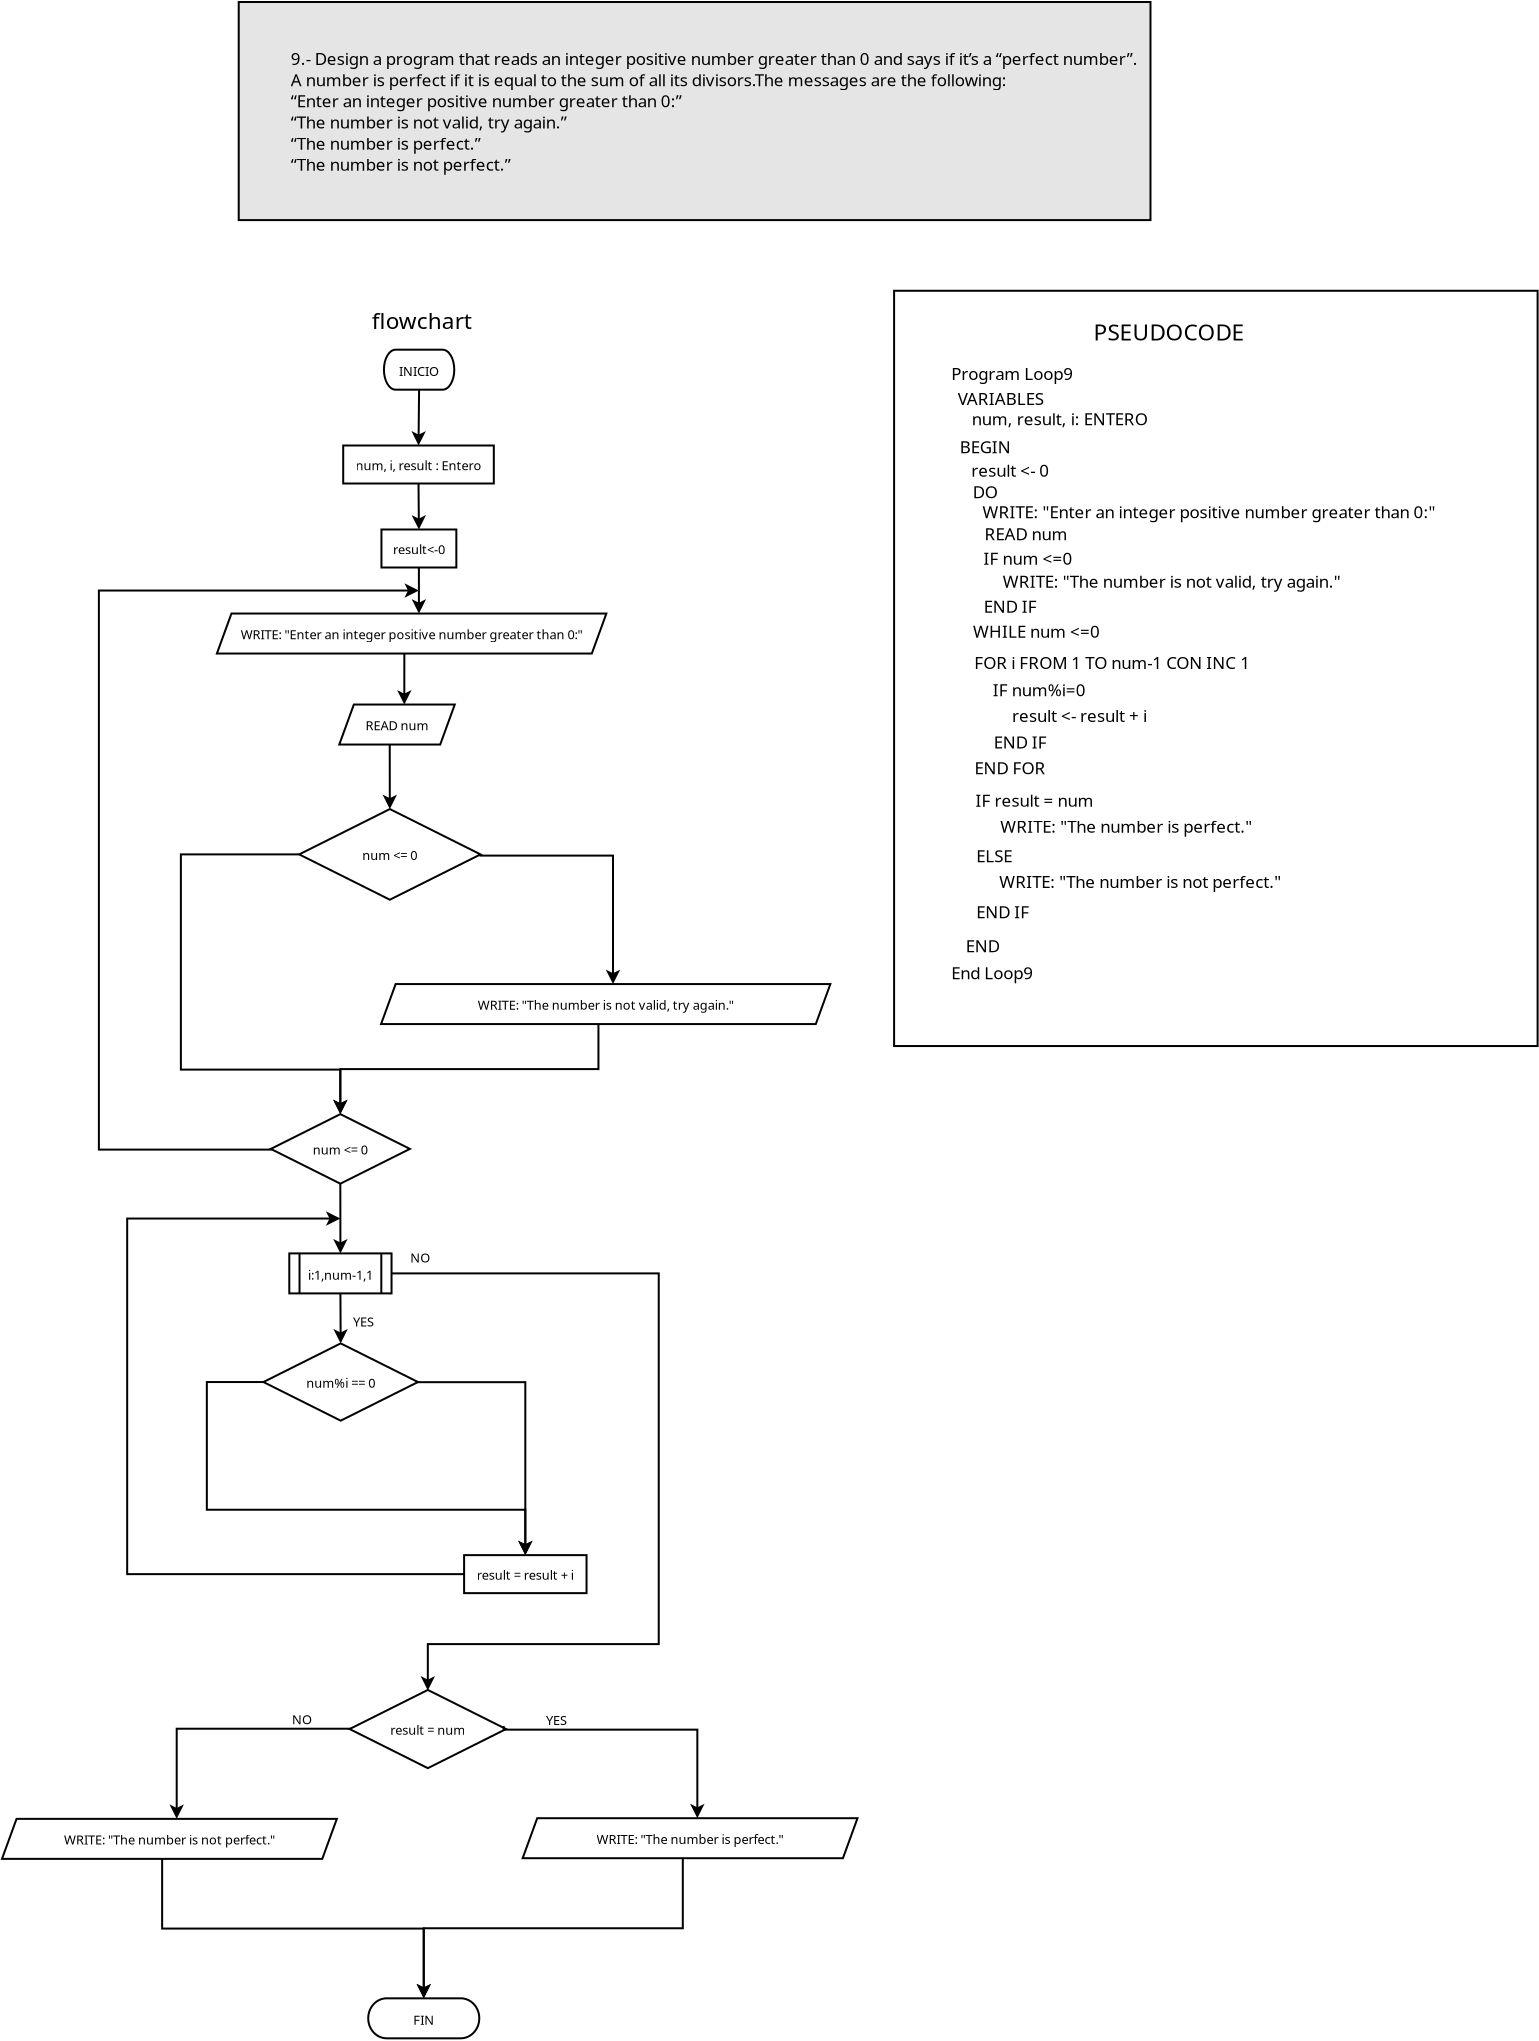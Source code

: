 <?xml version="1.0" encoding="UTF-8"?>
<dia:diagram xmlns:dia="http://www.lysator.liu.se/~alla/dia/">
  <dia:layer name="Fondo" visible="true" active="true">
    <dia:object type="Flowchart - Box" version="0" id="O0">
      <dia:attribute name="obj_pos">
        <dia:point val="8.45,-21.416"/>
      </dia:attribute>
      <dia:attribute name="obj_bb">
        <dia:rectangle val="8.4,-21.465;54.088,-10.46"/>
      </dia:attribute>
      <dia:attribute name="elem_corner">
        <dia:point val="8.45,-21.416"/>
      </dia:attribute>
      <dia:attribute name="elem_width">
        <dia:real val="45.588"/>
      </dia:attribute>
      <dia:attribute name="elem_height">
        <dia:real val="10.905"/>
      </dia:attribute>
      <dia:attribute name="inner_color">
        <dia:color val="#e5e5e5"/>
      </dia:attribute>
      <dia:attribute name="show_background">
        <dia:boolean val="true"/>
      </dia:attribute>
      <dia:attribute name="padding">
        <dia:real val="0.5"/>
      </dia:attribute>
      <dia:attribute name="text">
        <dia:composite type="text">
          <dia:attribute name="string">
            <dia:string>##</dia:string>
          </dia:attribute>
          <dia:attribute name="font">
            <dia:font family="sans" style="0" name="Helvetica"/>
          </dia:attribute>
          <dia:attribute name="height">
            <dia:real val="0.8"/>
          </dia:attribute>
          <dia:attribute name="pos">
            <dia:point val="31.244,-15.723"/>
          </dia:attribute>
          <dia:attribute name="color">
            <dia:color val="#000000"/>
          </dia:attribute>
          <dia:attribute name="alignment">
            <dia:enum val="1"/>
          </dia:attribute>
        </dia:composite>
      </dia:attribute>
    </dia:object>
    <dia:object type="Standard - Text" version="1" id="O1">
      <dia:attribute name="obj_pos">
        <dia:point val="15.107,-5.069"/>
      </dia:attribute>
      <dia:attribute name="obj_bb">
        <dia:rectangle val="15.107,-6.199;19.704,-4.837"/>
      </dia:attribute>
      <dia:attribute name="text">
        <dia:composite type="text">
          <dia:attribute name="string">
            <dia:string>#flowchart#</dia:string>
          </dia:attribute>
          <dia:attribute name="font">
            <dia:font family="sans" style="0" name="Helvetica"/>
          </dia:attribute>
          <dia:attribute name="height">
            <dia:real val="1.411"/>
          </dia:attribute>
          <dia:attribute name="pos">
            <dia:point val="15.107,-5.069"/>
          </dia:attribute>
          <dia:attribute name="color">
            <dia:color val="#000000"/>
          </dia:attribute>
          <dia:attribute name="alignment">
            <dia:enum val="0"/>
          </dia:attribute>
        </dia:composite>
      </dia:attribute>
      <dia:attribute name="valign">
        <dia:enum val="3"/>
      </dia:attribute>
    </dia:object>
    <dia:object type="Flowchart - Box" version="0" id="O2">
      <dia:attribute name="obj_pos">
        <dia:point val="41.219,-6.978"/>
      </dia:attribute>
      <dia:attribute name="obj_bb">
        <dia:rectangle val="41.169,-7.028;73.444,30.835"/>
      </dia:attribute>
      <dia:attribute name="elem_corner">
        <dia:point val="41.219,-6.978"/>
      </dia:attribute>
      <dia:attribute name="elem_width">
        <dia:real val="32.175"/>
      </dia:attribute>
      <dia:attribute name="elem_height">
        <dia:real val="37.764"/>
      </dia:attribute>
      <dia:attribute name="show_background">
        <dia:boolean val="true"/>
      </dia:attribute>
      <dia:attribute name="padding">
        <dia:real val="0.5"/>
      </dia:attribute>
      <dia:attribute name="text">
        <dia:composite type="text">
          <dia:attribute name="string">
            <dia:string>##</dia:string>
          </dia:attribute>
          <dia:attribute name="font">
            <dia:font family="sans" style="0" name="Helvetica"/>
          </dia:attribute>
          <dia:attribute name="height">
            <dia:real val="0.8"/>
          </dia:attribute>
          <dia:attribute name="pos">
            <dia:point val="57.307,12.144"/>
          </dia:attribute>
          <dia:attribute name="color">
            <dia:color val="#000000"/>
          </dia:attribute>
          <dia:attribute name="alignment">
            <dia:enum val="1"/>
          </dia:attribute>
        </dia:composite>
      </dia:attribute>
    </dia:object>
    <dia:object type="Standard - Text" version="1" id="O3">
      <dia:attribute name="obj_pos">
        <dia:point val="57.307,11.904"/>
      </dia:attribute>
      <dia:attribute name="obj_bb">
        <dia:rectangle val="57.307,11.264;57.307,12.036"/>
      </dia:attribute>
      <dia:attribute name="text">
        <dia:composite type="text">
          <dia:attribute name="string">
            <dia:string>##</dia:string>
          </dia:attribute>
          <dia:attribute name="font">
            <dia:font family="sans" style="0" name="Helvetica"/>
          </dia:attribute>
          <dia:attribute name="height">
            <dia:real val="0.8"/>
          </dia:attribute>
          <dia:attribute name="pos">
            <dia:point val="57.307,11.904"/>
          </dia:attribute>
          <dia:attribute name="color">
            <dia:color val="#000000"/>
          </dia:attribute>
          <dia:attribute name="alignment">
            <dia:enum val="0"/>
          </dia:attribute>
        </dia:composite>
      </dia:attribute>
      <dia:attribute name="valign">
        <dia:enum val="3"/>
      </dia:attribute>
      <dia:connections>
        <dia:connection handle="0" to="O2" connection="16"/>
      </dia:connections>
    </dia:object>
    <dia:object type="Standard - Text" version="1" id="O4">
      <dia:attribute name="obj_pos">
        <dia:point val="51.189,-4.49"/>
      </dia:attribute>
      <dia:attribute name="obj_bb">
        <dia:rectangle val="51.189,-5.62;58.264,-4.258"/>
      </dia:attribute>
      <dia:attribute name="text">
        <dia:composite type="text">
          <dia:attribute name="string">
            <dia:string>#PSEUDOCODE#</dia:string>
          </dia:attribute>
          <dia:attribute name="font">
            <dia:font family="sans" style="0" name="Helvetica"/>
          </dia:attribute>
          <dia:attribute name="height">
            <dia:real val="1.411"/>
          </dia:attribute>
          <dia:attribute name="pos">
            <dia:point val="51.189,-4.49"/>
          </dia:attribute>
          <dia:attribute name="color">
            <dia:color val="#000000"/>
          </dia:attribute>
          <dia:attribute name="alignment">
            <dia:enum val="0"/>
          </dia:attribute>
        </dia:composite>
      </dia:attribute>
      <dia:attribute name="valign">
        <dia:enum val="3"/>
      </dia:attribute>
    </dia:object>
    <dia:object type="Standard - Text" version="1" id="O5">
      <dia:attribute name="obj_pos">
        <dia:point val="44.073,-2.517"/>
      </dia:attribute>
      <dia:attribute name="obj_bb">
        <dia:rectangle val="44.073,-3.364;49.773,-2.342"/>
      </dia:attribute>
      <dia:attribute name="text">
        <dia:composite type="text">
          <dia:attribute name="string">
            <dia:string>#Program Loop9#</dia:string>
          </dia:attribute>
          <dia:attribute name="font">
            <dia:font family="sans" style="0" name="Helvetica"/>
          </dia:attribute>
          <dia:attribute name="height">
            <dia:real val="1.058"/>
          </dia:attribute>
          <dia:attribute name="pos">
            <dia:point val="44.073,-2.517"/>
          </dia:attribute>
          <dia:attribute name="color">
            <dia:color val="#000000"/>
          </dia:attribute>
          <dia:attribute name="alignment">
            <dia:enum val="0"/>
          </dia:attribute>
        </dia:composite>
      </dia:attribute>
      <dia:attribute name="valign">
        <dia:enum val="3"/>
      </dia:attribute>
    </dia:object>
    <dia:object type="Standard - Text" version="1" id="O6">
      <dia:attribute name="obj_pos">
        <dia:point val="44.079,27.445"/>
      </dia:attribute>
      <dia:attribute name="obj_bb">
        <dia:rectangle val="44.079,26.597;48.031,27.62"/>
      </dia:attribute>
      <dia:attribute name="text">
        <dia:composite type="text">
          <dia:attribute name="string">
            <dia:string>#End Loop9#</dia:string>
          </dia:attribute>
          <dia:attribute name="font">
            <dia:font family="sans" style="0" name="Helvetica"/>
          </dia:attribute>
          <dia:attribute name="height">
            <dia:real val="1.058"/>
          </dia:attribute>
          <dia:attribute name="pos">
            <dia:point val="44.079,27.445"/>
          </dia:attribute>
          <dia:attribute name="color">
            <dia:color val="#000000"/>
          </dia:attribute>
          <dia:attribute name="alignment">
            <dia:enum val="0"/>
          </dia:attribute>
        </dia:composite>
      </dia:attribute>
      <dia:attribute name="valign">
        <dia:enum val="3"/>
      </dia:attribute>
    </dia:object>
    <dia:object type="Standard - Text" version="1" id="O7">
      <dia:attribute name="obj_pos">
        <dia:point val="44.504,1.143"/>
      </dia:attribute>
      <dia:attribute name="obj_bb">
        <dia:rectangle val="44.504,0.296;46.924,1.318"/>
      </dia:attribute>
      <dia:attribute name="text">
        <dia:composite type="text">
          <dia:attribute name="string">
            <dia:string>#BEGIN#</dia:string>
          </dia:attribute>
          <dia:attribute name="font">
            <dia:font family="sans" style="0" name="Helvetica"/>
          </dia:attribute>
          <dia:attribute name="height">
            <dia:real val="1.058"/>
          </dia:attribute>
          <dia:attribute name="pos">
            <dia:point val="44.504,1.143"/>
          </dia:attribute>
          <dia:attribute name="color">
            <dia:color val="#000000"/>
          </dia:attribute>
          <dia:attribute name="alignment">
            <dia:enum val="0"/>
          </dia:attribute>
        </dia:composite>
      </dia:attribute>
      <dia:attribute name="valign">
        <dia:enum val="3"/>
      </dia:attribute>
    </dia:object>
    <dia:object type="Standard - Text" version="1" id="O8">
      <dia:attribute name="obj_pos">
        <dia:point val="44.799,26.095"/>
      </dia:attribute>
      <dia:attribute name="obj_bb">
        <dia:rectangle val="44.799,25.247;46.414,26.27"/>
      </dia:attribute>
      <dia:attribute name="text">
        <dia:composite type="text">
          <dia:attribute name="string">
            <dia:string>#END#</dia:string>
          </dia:attribute>
          <dia:attribute name="font">
            <dia:font family="sans" style="0" name="Helvetica"/>
          </dia:attribute>
          <dia:attribute name="height">
            <dia:real val="1.058"/>
          </dia:attribute>
          <dia:attribute name="pos">
            <dia:point val="44.799,26.095"/>
          </dia:attribute>
          <dia:attribute name="color">
            <dia:color val="#000000"/>
          </dia:attribute>
          <dia:attribute name="alignment">
            <dia:enum val="0"/>
          </dia:attribute>
        </dia:composite>
      </dia:attribute>
      <dia:attribute name="valign">
        <dia:enum val="3"/>
      </dia:attribute>
    </dia:object>
    <dia:object type="Flowchart - Terminal" version="1" id="O9">
      <dia:attribute name="obj_pos">
        <dia:point val="15.742,-4.031"/>
      </dia:attribute>
      <dia:attribute name="obj_bb">
        <dia:rectangle val="15.691,-4.081;19.245,-1.981"/>
      </dia:attribute>
      <dia:attribute name="meta">
        <dia:composite type="dict"/>
      </dia:attribute>
      <dia:attribute name="elem_corner">
        <dia:point val="15.742,-4.031"/>
      </dia:attribute>
      <dia:attribute name="elem_width">
        <dia:real val="3.454"/>
      </dia:attribute>
      <dia:attribute name="elem_height">
        <dia:real val="2"/>
      </dia:attribute>
      <dia:attribute name="line_width">
        <dia:real val="0.1"/>
      </dia:attribute>
      <dia:attribute name="line_colour">
        <dia:color val="#000000"/>
      </dia:attribute>
      <dia:attribute name="fill_colour">
        <dia:color val="#ffffff"/>
      </dia:attribute>
      <dia:attribute name="show_background">
        <dia:boolean val="true"/>
      </dia:attribute>
      <dia:attribute name="line_style">
        <dia:enum val="0"/>
        <dia:real val="1"/>
      </dia:attribute>
      <dia:attribute name="padding">
        <dia:real val="0.1"/>
      </dia:attribute>
      <dia:attribute name="text">
        <dia:composite type="text">
          <dia:attribute name="string">
            <dia:string>#INICIO#</dia:string>
          </dia:attribute>
          <dia:attribute name="font">
            <dia:font family="sans" style="0" name="Helvetica"/>
          </dia:attribute>
          <dia:attribute name="height">
            <dia:real val="0.8"/>
          </dia:attribute>
          <dia:attribute name="pos">
            <dia:point val="17.468,-2.791"/>
          </dia:attribute>
          <dia:attribute name="color">
            <dia:color val="#000000"/>
          </dia:attribute>
          <dia:attribute name="alignment">
            <dia:enum val="1"/>
          </dia:attribute>
        </dia:composite>
      </dia:attribute>
      <dia:attribute name="flip_horizontal">
        <dia:boolean val="false"/>
      </dia:attribute>
      <dia:attribute name="flip_vertical">
        <dia:boolean val="false"/>
      </dia:attribute>
      <dia:attribute name="subscale">
        <dia:real val="1"/>
      </dia:attribute>
    </dia:object>
    <dia:object type="Flowchart - Terminal" version="1" id="O10">
      <dia:attribute name="obj_pos">
        <dia:point val="14.925,78.399"/>
      </dia:attribute>
      <dia:attribute name="obj_bb">
        <dia:rectangle val="14.875,78.349;20.528,80.449"/>
      </dia:attribute>
      <dia:attribute name="meta">
        <dia:composite type="dict"/>
      </dia:attribute>
      <dia:attribute name="elem_corner">
        <dia:point val="14.925,78.399"/>
      </dia:attribute>
      <dia:attribute name="elem_width">
        <dia:real val="5.553"/>
      </dia:attribute>
      <dia:attribute name="elem_height">
        <dia:real val="2"/>
      </dia:attribute>
      <dia:attribute name="line_width">
        <dia:real val="0.1"/>
      </dia:attribute>
      <dia:attribute name="line_colour">
        <dia:color val="#000000"/>
      </dia:attribute>
      <dia:attribute name="fill_colour">
        <dia:color val="#ffffff"/>
      </dia:attribute>
      <dia:attribute name="show_background">
        <dia:boolean val="true"/>
      </dia:attribute>
      <dia:attribute name="line_style">
        <dia:enum val="0"/>
        <dia:real val="1"/>
      </dia:attribute>
      <dia:attribute name="padding">
        <dia:real val="0.1"/>
      </dia:attribute>
      <dia:attribute name="text">
        <dia:composite type="text">
          <dia:attribute name="string">
            <dia:string>#FIN#</dia:string>
          </dia:attribute>
          <dia:attribute name="font">
            <dia:font family="sans" style="0" name="Helvetica"/>
          </dia:attribute>
          <dia:attribute name="height">
            <dia:real val="0.8"/>
          </dia:attribute>
          <dia:attribute name="pos">
            <dia:point val="17.702,79.639"/>
          </dia:attribute>
          <dia:attribute name="color">
            <dia:color val="#000000"/>
          </dia:attribute>
          <dia:attribute name="alignment">
            <dia:enum val="1"/>
          </dia:attribute>
        </dia:composite>
      </dia:attribute>
      <dia:attribute name="flip_horizontal">
        <dia:boolean val="false"/>
      </dia:attribute>
      <dia:attribute name="flip_vertical">
        <dia:boolean val="false"/>
      </dia:attribute>
      <dia:attribute name="subscale">
        <dia:real val="1"/>
      </dia:attribute>
    </dia:object>
    <dia:object type="Standard - Text" version="1" id="O11">
      <dia:attribute name="obj_pos">
        <dia:point val="44.401,-1.262"/>
      </dia:attribute>
      <dia:attribute name="obj_bb">
        <dia:rectangle val="44.401,-2.109;48.632,-1.087"/>
      </dia:attribute>
      <dia:attribute name="text">
        <dia:composite type="text">
          <dia:attribute name="string">
            <dia:string>#VARIABLES#</dia:string>
          </dia:attribute>
          <dia:attribute name="font">
            <dia:font family="sans" style="0" name="Helvetica"/>
          </dia:attribute>
          <dia:attribute name="height">
            <dia:real val="1.058"/>
          </dia:attribute>
          <dia:attribute name="pos">
            <dia:point val="44.401,-1.262"/>
          </dia:attribute>
          <dia:attribute name="color">
            <dia:color val="#000000"/>
          </dia:attribute>
          <dia:attribute name="alignment">
            <dia:enum val="0"/>
          </dia:attribute>
        </dia:composite>
      </dia:attribute>
      <dia:attribute name="valign">
        <dia:enum val="3"/>
      </dia:attribute>
    </dia:object>
    <dia:object type="Flowchart - Parallelogram" version="0" id="O12">
      <dia:attribute name="obj_pos">
        <dia:point val="7.493,9.162"/>
      </dia:attribute>
      <dia:attribute name="obj_bb">
        <dia:rectangle val="7.443,9.112;26.747,11.212"/>
      </dia:attribute>
      <dia:attribute name="elem_corner">
        <dia:point val="7.493,9.162"/>
      </dia:attribute>
      <dia:attribute name="elem_width">
        <dia:real val="19.204"/>
      </dia:attribute>
      <dia:attribute name="elem_height">
        <dia:real val="2.0"/>
      </dia:attribute>
      <dia:attribute name="show_background">
        <dia:boolean val="true"/>
      </dia:attribute>
      <dia:attribute name="shear_angle">
        <dia:real val="70"/>
      </dia:attribute>
      <dia:attribute name="padding">
        <dia:real val="0.5"/>
      </dia:attribute>
      <dia:attribute name="text">
        <dia:composite type="text">
          <dia:attribute name="string">
            <dia:string>#WRITE: "Enter an integer positive number greater than 0:"#</dia:string>
          </dia:attribute>
          <dia:attribute name="font">
            <dia:font family="sans" style="0" name="Helvetica"/>
          </dia:attribute>
          <dia:attribute name="height">
            <dia:real val="0.8"/>
          </dia:attribute>
          <dia:attribute name="pos">
            <dia:point val="17.095,10.402"/>
          </dia:attribute>
          <dia:attribute name="color">
            <dia:color val="#000000"/>
          </dia:attribute>
          <dia:attribute name="alignment">
            <dia:enum val="1"/>
          </dia:attribute>
        </dia:composite>
      </dia:attribute>
    </dia:object>
    <dia:object type="Flowchart - Diamond" version="0" id="O13">
      <dia:attribute name="obj_pos">
        <dia:point val="11.472,18.937"/>
      </dia:attribute>
      <dia:attribute name="obj_bb">
        <dia:rectangle val="11.422,18.887;20.588,23.52"/>
      </dia:attribute>
      <dia:attribute name="elem_corner">
        <dia:point val="11.472,18.937"/>
      </dia:attribute>
      <dia:attribute name="elem_width">
        <dia:real val="9.066"/>
      </dia:attribute>
      <dia:attribute name="elem_height">
        <dia:real val="4.533"/>
      </dia:attribute>
      <dia:attribute name="show_background">
        <dia:boolean val="true"/>
      </dia:attribute>
      <dia:attribute name="padding">
        <dia:real val="0.354"/>
      </dia:attribute>
      <dia:attribute name="text">
        <dia:composite type="text">
          <dia:attribute name="string">
            <dia:string>#num &lt;= 0#</dia:string>
          </dia:attribute>
          <dia:attribute name="font">
            <dia:font family="sans" style="0" name="Helvetica"/>
          </dia:attribute>
          <dia:attribute name="height">
            <dia:real val="0.8"/>
          </dia:attribute>
          <dia:attribute name="pos">
            <dia:point val="16.005,21.443"/>
          </dia:attribute>
          <dia:attribute name="color">
            <dia:color val="#000000"/>
          </dia:attribute>
          <dia:attribute name="alignment">
            <dia:enum val="1"/>
          </dia:attribute>
        </dia:composite>
      </dia:attribute>
    </dia:object>
    <dia:object type="Flowchart - Parallelogram" version="0" id="O14">
      <dia:attribute name="obj_pos">
        <dia:point val="13.478,13.711"/>
      </dia:attribute>
      <dia:attribute name="obj_bb">
        <dia:rectangle val="13.428,13.661;19.302,15.761"/>
      </dia:attribute>
      <dia:attribute name="elem_corner">
        <dia:point val="13.478,13.711"/>
      </dia:attribute>
      <dia:attribute name="elem_width">
        <dia:real val="5.774"/>
      </dia:attribute>
      <dia:attribute name="elem_height">
        <dia:real val="2.0"/>
      </dia:attribute>
      <dia:attribute name="show_background">
        <dia:boolean val="true"/>
      </dia:attribute>
      <dia:attribute name="shear_angle">
        <dia:real val="70"/>
      </dia:attribute>
      <dia:attribute name="padding">
        <dia:real val="0.5"/>
      </dia:attribute>
      <dia:attribute name="text">
        <dia:composite type="text">
          <dia:attribute name="string">
            <dia:string>#READ num#</dia:string>
          </dia:attribute>
          <dia:attribute name="font">
            <dia:font family="sans" style="0" name="Helvetica"/>
          </dia:attribute>
          <dia:attribute name="height">
            <dia:real val="0.8"/>
          </dia:attribute>
          <dia:attribute name="pos">
            <dia:point val="16.365,14.951"/>
          </dia:attribute>
          <dia:attribute name="color">
            <dia:color val="#000000"/>
          </dia:attribute>
          <dia:attribute name="alignment">
            <dia:enum val="1"/>
          </dia:attribute>
        </dia:composite>
      </dia:attribute>
    </dia:object>
    <dia:object type="Flowchart - Parallelogram" version="0" id="O15">
      <dia:attribute name="obj_pos">
        <dia:point val="15.568,27.687"/>
      </dia:attribute>
      <dia:attribute name="obj_bb">
        <dia:rectangle val="15.518,27.637;38.082,29.737"/>
      </dia:attribute>
      <dia:attribute name="elem_corner">
        <dia:point val="15.568,27.687"/>
      </dia:attribute>
      <dia:attribute name="elem_width">
        <dia:real val="22.464"/>
      </dia:attribute>
      <dia:attribute name="elem_height">
        <dia:real val="2"/>
      </dia:attribute>
      <dia:attribute name="show_background">
        <dia:boolean val="true"/>
      </dia:attribute>
      <dia:attribute name="shear_angle">
        <dia:real val="70"/>
      </dia:attribute>
      <dia:attribute name="padding">
        <dia:real val="0.5"/>
      </dia:attribute>
      <dia:attribute name="text">
        <dia:composite type="text">
          <dia:attribute name="string">
            <dia:string>#WRITE: "The number is not valid, try again."#</dia:string>
          </dia:attribute>
          <dia:attribute name="font">
            <dia:font family="sans" style="0" name="Helvetica"/>
          </dia:attribute>
          <dia:attribute name="height">
            <dia:real val="0.8"/>
          </dia:attribute>
          <dia:attribute name="pos">
            <dia:point val="26.8,28.927"/>
          </dia:attribute>
          <dia:attribute name="color">
            <dia:color val="#000000"/>
          </dia:attribute>
          <dia:attribute name="alignment">
            <dia:enum val="1"/>
          </dia:attribute>
        </dia:composite>
      </dia:attribute>
    </dia:object>
    <dia:object type="Flowchart - Parallelogram" version="0" id="O16">
      <dia:attribute name="obj_pos">
        <dia:point val="22.647,69.395"/>
      </dia:attribute>
      <dia:attribute name="obj_bb">
        <dia:rectangle val="22.597,69.345;39.438,71.445"/>
      </dia:attribute>
      <dia:attribute name="elem_corner">
        <dia:point val="22.647,69.395"/>
      </dia:attribute>
      <dia:attribute name="elem_width">
        <dia:real val="16.742"/>
      </dia:attribute>
      <dia:attribute name="elem_height">
        <dia:real val="2"/>
      </dia:attribute>
      <dia:attribute name="show_background">
        <dia:boolean val="true"/>
      </dia:attribute>
      <dia:attribute name="shear_angle">
        <dia:real val="70"/>
      </dia:attribute>
      <dia:attribute name="padding">
        <dia:real val="0.5"/>
      </dia:attribute>
      <dia:attribute name="text">
        <dia:composite type="text">
          <dia:attribute name="string">
            <dia:string>#WRITE: "The number is perfect."#</dia:string>
          </dia:attribute>
          <dia:attribute name="font">
            <dia:font family="sans" style="0" name="Helvetica"/>
          </dia:attribute>
          <dia:attribute name="height">
            <dia:real val="0.8"/>
          </dia:attribute>
          <dia:attribute name="pos">
            <dia:point val="31.017,70.635"/>
          </dia:attribute>
          <dia:attribute name="color">
            <dia:color val="#000000"/>
          </dia:attribute>
          <dia:attribute name="alignment">
            <dia:enum val="1"/>
          </dia:attribute>
        </dia:composite>
      </dia:attribute>
    </dia:object>
    <dia:object type="Standard - Text" version="1" id="O17">
      <dia:attribute name="obj_pos">
        <dia:point val="45.636,4.402"/>
      </dia:attribute>
      <dia:attribute name="obj_bb">
        <dia:rectangle val="45.636,3.555;67.664,4.577"/>
      </dia:attribute>
      <dia:attribute name="text">
        <dia:composite type="text">
          <dia:attribute name="string">
            <dia:string>#WRITE: "Enter an integer positive number greater than 0:"#</dia:string>
          </dia:attribute>
          <dia:attribute name="font">
            <dia:font family="sans" style="0" name="Helvetica"/>
          </dia:attribute>
          <dia:attribute name="height">
            <dia:real val="1.058"/>
          </dia:attribute>
          <dia:attribute name="pos">
            <dia:point val="45.636,4.402"/>
          </dia:attribute>
          <dia:attribute name="color">
            <dia:color val="#000000"/>
          </dia:attribute>
          <dia:attribute name="alignment">
            <dia:enum val="0"/>
          </dia:attribute>
        </dia:composite>
      </dia:attribute>
      <dia:attribute name="valign">
        <dia:enum val="3"/>
      </dia:attribute>
    </dia:object>
    <dia:object type="Standard - Text" version="1" id="O18">
      <dia:attribute name="obj_pos">
        <dia:point val="45.736,5.501"/>
      </dia:attribute>
      <dia:attribute name="obj_bb">
        <dia:rectangle val="45.736,4.654;49.742,5.676"/>
      </dia:attribute>
      <dia:attribute name="text">
        <dia:composite type="text">
          <dia:attribute name="string">
            <dia:string>#READ num#</dia:string>
          </dia:attribute>
          <dia:attribute name="font">
            <dia:font family="sans" style="0" name="Helvetica"/>
          </dia:attribute>
          <dia:attribute name="height">
            <dia:real val="1.058"/>
          </dia:attribute>
          <dia:attribute name="pos">
            <dia:point val="45.736,5.501"/>
          </dia:attribute>
          <dia:attribute name="color">
            <dia:color val="#000000"/>
          </dia:attribute>
          <dia:attribute name="alignment">
            <dia:enum val="0"/>
          </dia:attribute>
        </dia:composite>
      </dia:attribute>
      <dia:attribute name="valign">
        <dia:enum val="3"/>
      </dia:attribute>
    </dia:object>
    <dia:object type="Standard - Text" version="1" id="O19">
      <dia:attribute name="obj_pos">
        <dia:point val="45.232,11.935"/>
      </dia:attribute>
      <dia:attribute name="obj_bb">
        <dia:rectangle val="45.232,11.087;58.845,12.11"/>
      </dia:attribute>
      <dia:attribute name="text">
        <dia:composite type="text">
          <dia:attribute name="string">
            <dia:string>#FOR i FROM 1 TO num-1 CON INC 1#</dia:string>
          </dia:attribute>
          <dia:attribute name="font">
            <dia:font family="sans" style="0" name="Helvetica"/>
          </dia:attribute>
          <dia:attribute name="height">
            <dia:real val="1.058"/>
          </dia:attribute>
          <dia:attribute name="pos">
            <dia:point val="45.232,11.935"/>
          </dia:attribute>
          <dia:attribute name="color">
            <dia:color val="#000000"/>
          </dia:attribute>
          <dia:attribute name="alignment">
            <dia:enum val="0"/>
          </dia:attribute>
        </dia:composite>
      </dia:attribute>
      <dia:attribute name="valign">
        <dia:enum val="3"/>
      </dia:attribute>
    </dia:object>
    <dia:object type="Standard - Text" version="1" id="O20">
      <dia:attribute name="obj_pos">
        <dia:point val="46.65,7.87"/>
      </dia:attribute>
      <dia:attribute name="obj_bb">
        <dia:rectangle val="46.65,7.023;63.4,8.045"/>
      </dia:attribute>
      <dia:attribute name="text">
        <dia:composite type="text">
          <dia:attribute name="string">
            <dia:string>#WRITE: "The number is not valid, try again."#</dia:string>
          </dia:attribute>
          <dia:attribute name="font">
            <dia:font family="sans" style="0" name="Helvetica"/>
          </dia:attribute>
          <dia:attribute name="height">
            <dia:real val="1.058"/>
          </dia:attribute>
          <dia:attribute name="pos">
            <dia:point val="46.65,7.87"/>
          </dia:attribute>
          <dia:attribute name="color">
            <dia:color val="#000000"/>
          </dia:attribute>
          <dia:attribute name="alignment">
            <dia:enum val="0"/>
          </dia:attribute>
        </dia:composite>
      </dia:attribute>
      <dia:attribute name="valign">
        <dia:enum val="3"/>
      </dia:attribute>
    </dia:object>
    <dia:object type="Standard - Text" version="1" id="O21">
      <dia:attribute name="obj_pos">
        <dia:point val="45.165,10.369"/>
      </dia:attribute>
      <dia:attribute name="obj_bb">
        <dia:rectangle val="45.165,9.522;51.6,10.544"/>
      </dia:attribute>
      <dia:attribute name="text">
        <dia:composite type="text">
          <dia:attribute name="string">
            <dia:string>#WHILE num &lt;=0#</dia:string>
          </dia:attribute>
          <dia:attribute name="font">
            <dia:font family="sans" style="0" name="Helvetica"/>
          </dia:attribute>
          <dia:attribute name="height">
            <dia:real val="1.058"/>
          </dia:attribute>
          <dia:attribute name="pos">
            <dia:point val="45.165,10.369"/>
          </dia:attribute>
          <dia:attribute name="color">
            <dia:color val="#000000"/>
          </dia:attribute>
          <dia:attribute name="alignment">
            <dia:enum val="0"/>
          </dia:attribute>
        </dia:composite>
      </dia:attribute>
      <dia:attribute name="valign">
        <dia:enum val="3"/>
      </dia:attribute>
    </dia:object>
    <dia:object type="Standard - Text" version="1" id="O22">
      <dia:attribute name="obj_pos">
        <dia:point val="45.688,6.726"/>
      </dia:attribute>
      <dia:attribute name="obj_bb">
        <dia:rectangle val="45.688,5.879;50.331,6.901"/>
      </dia:attribute>
      <dia:attribute name="text">
        <dia:composite type="text">
          <dia:attribute name="string">
            <dia:string>#IF num &lt;=0#</dia:string>
          </dia:attribute>
          <dia:attribute name="font">
            <dia:font family="sans" style="0" name="Helvetica"/>
          </dia:attribute>
          <dia:attribute name="height">
            <dia:real val="1.058"/>
          </dia:attribute>
          <dia:attribute name="pos">
            <dia:point val="45.688,6.726"/>
          </dia:attribute>
          <dia:attribute name="color">
            <dia:color val="#000000"/>
          </dia:attribute>
          <dia:attribute name="alignment">
            <dia:enum val="0"/>
          </dia:attribute>
        </dia:composite>
      </dia:attribute>
      <dia:attribute name="valign">
        <dia:enum val="3"/>
      </dia:attribute>
    </dia:object>
    <dia:object type="Standard - Text" version="1" id="O23">
      <dia:attribute name="obj_pos">
        <dia:point val="46.529,20.123"/>
      </dia:attribute>
      <dia:attribute name="obj_bb">
        <dia:rectangle val="46.529,19.276;58.864,20.298"/>
      </dia:attribute>
      <dia:attribute name="text">
        <dia:composite type="text">
          <dia:attribute name="string">
            <dia:string>#WRITE: "The number is perfect."#</dia:string>
          </dia:attribute>
          <dia:attribute name="font">
            <dia:font family="sans" style="0" name="Helvetica"/>
          </dia:attribute>
          <dia:attribute name="height">
            <dia:real val="1.058"/>
          </dia:attribute>
          <dia:attribute name="pos">
            <dia:point val="46.529,20.123"/>
          </dia:attribute>
          <dia:attribute name="color">
            <dia:color val="#000000"/>
          </dia:attribute>
          <dia:attribute name="alignment">
            <dia:enum val="0"/>
          </dia:attribute>
        </dia:composite>
      </dia:attribute>
      <dia:attribute name="valign">
        <dia:enum val="3"/>
      </dia:attribute>
    </dia:object>
    <dia:object type="Standard - Text" version="1" id="O24">
      <dia:attribute name="obj_pos">
        <dia:point val="45.104,-0.259"/>
      </dia:attribute>
      <dia:attribute name="obj_bb">
        <dia:rectangle val="45.104,-1.106;53.774,-0.084"/>
      </dia:attribute>
      <dia:attribute name="text">
        <dia:composite type="text">
          <dia:attribute name="string">
            <dia:string>#num, result, i: ENTERO#</dia:string>
          </dia:attribute>
          <dia:attribute name="font">
            <dia:font family="sans" style="0" name="Helvetica"/>
          </dia:attribute>
          <dia:attribute name="height">
            <dia:real val="1.058"/>
          </dia:attribute>
          <dia:attribute name="pos">
            <dia:point val="45.104,-0.259"/>
          </dia:attribute>
          <dia:attribute name="color">
            <dia:color val="#000000"/>
          </dia:attribute>
          <dia:attribute name="alignment">
            <dia:enum val="0"/>
          </dia:attribute>
        </dia:composite>
      </dia:attribute>
      <dia:attribute name="valign">
        <dia:enum val="3"/>
      </dia:attribute>
    </dia:object>
    <dia:object type="Standard - Text" version="1" id="O25">
      <dia:attribute name="obj_pos">
        <dia:point val="45.072,2.32"/>
      </dia:attribute>
      <dia:attribute name="obj_bb">
        <dia:rectangle val="45.072,1.473;49.065,2.495"/>
      </dia:attribute>
      <dia:attribute name="text">
        <dia:composite type="text">
          <dia:attribute name="string">
            <dia:string>#result &lt;- 0#</dia:string>
          </dia:attribute>
          <dia:attribute name="font">
            <dia:font family="sans" style="0" name="Helvetica"/>
          </dia:attribute>
          <dia:attribute name="height">
            <dia:real val="1.058"/>
          </dia:attribute>
          <dia:attribute name="pos">
            <dia:point val="45.072,2.32"/>
          </dia:attribute>
          <dia:attribute name="color">
            <dia:color val="#000000"/>
          </dia:attribute>
          <dia:attribute name="alignment">
            <dia:enum val="0"/>
          </dia:attribute>
        </dia:composite>
      </dia:attribute>
      <dia:attribute name="valign">
        <dia:enum val="3"/>
      </dia:attribute>
    </dia:object>
    <dia:object type="Standard - Text" version="1" id="O26">
      <dia:attribute name="obj_pos">
        <dia:point val="45.283,18.817"/>
      </dia:attribute>
      <dia:attribute name="obj_bb">
        <dia:rectangle val="45.283,17.969;51.185,18.991"/>
      </dia:attribute>
      <dia:attribute name="text">
        <dia:composite type="text">
          <dia:attribute name="string">
            <dia:string>#IF result = num#</dia:string>
          </dia:attribute>
          <dia:attribute name="font">
            <dia:font family="sans" style="0" name="Helvetica"/>
          </dia:attribute>
          <dia:attribute name="height">
            <dia:real val="1.058"/>
          </dia:attribute>
          <dia:attribute name="pos">
            <dia:point val="45.283,18.817"/>
          </dia:attribute>
          <dia:attribute name="color">
            <dia:color val="#000000"/>
          </dia:attribute>
          <dia:attribute name="alignment">
            <dia:enum val="0"/>
          </dia:attribute>
        </dia:composite>
      </dia:attribute>
      <dia:attribute name="valign">
        <dia:enum val="3"/>
      </dia:attribute>
    </dia:object>
    <dia:object type="Standard - Text" version="1" id="O27">
      <dia:attribute name="obj_pos">
        <dia:point val="45.329,21.592"/>
      </dia:attribute>
      <dia:attribute name="obj_bb">
        <dia:rectangle val="45.329,20.744;47.174,21.767"/>
      </dia:attribute>
      <dia:attribute name="text">
        <dia:composite type="text">
          <dia:attribute name="string">
            <dia:string>#ELSE#</dia:string>
          </dia:attribute>
          <dia:attribute name="font">
            <dia:font family="sans" style="0" name="Helvetica"/>
          </dia:attribute>
          <dia:attribute name="height">
            <dia:real val="1.058"/>
          </dia:attribute>
          <dia:attribute name="pos">
            <dia:point val="45.329,21.592"/>
          </dia:attribute>
          <dia:attribute name="color">
            <dia:color val="#000000"/>
          </dia:attribute>
          <dia:attribute name="alignment">
            <dia:enum val="0"/>
          </dia:attribute>
        </dia:composite>
      </dia:attribute>
      <dia:attribute name="valign">
        <dia:enum val="3"/>
      </dia:attribute>
    </dia:object>
    <dia:object type="Standard - Text" version="1" id="O28">
      <dia:attribute name="obj_pos">
        <dia:point val="11.055,-18.264"/>
      </dia:attribute>
      <dia:attribute name="obj_bb">
        <dia:rectangle val="11.055,-19.111;52.215,-12.797"/>
      </dia:attribute>
      <dia:attribute name="text">
        <dia:composite type="text">
          <dia:attribute name="string">
            <dia:string>#9.- Design a program that reads an integer positive number greater than 0 and says if it’s a “perfect number”.
A number is perfect if it is equal to the sum of all its divisors.The messages are the following:
“Enter an integer positive number greater than 0:”
“The number is not valid, try again.”
“The number is perfect.”
“The number is not perfect.”#</dia:string>
          </dia:attribute>
          <dia:attribute name="font">
            <dia:font family="sans" style="0" name="Helvetica"/>
          </dia:attribute>
          <dia:attribute name="height">
            <dia:real val="1.058"/>
          </dia:attribute>
          <dia:attribute name="pos">
            <dia:point val="11.055,-18.264"/>
          </dia:attribute>
          <dia:attribute name="color">
            <dia:color val="#000000"/>
          </dia:attribute>
          <dia:attribute name="alignment">
            <dia:enum val="0"/>
          </dia:attribute>
        </dia:composite>
      </dia:attribute>
      <dia:attribute name="valign">
        <dia:enum val="3"/>
      </dia:attribute>
    </dia:object>
    <dia:object type="Flowchart - Box" version="0" id="O29">
      <dia:attribute name="obj_pos">
        <dia:point val="13.771,0.759"/>
      </dia:attribute>
      <dia:attribute name="obj_bb">
        <dia:rectangle val="13.721,0.709;21.159,2.709"/>
      </dia:attribute>
      <dia:attribute name="elem_corner">
        <dia:point val="13.771,0.759"/>
      </dia:attribute>
      <dia:attribute name="elem_width">
        <dia:real val="7.337"/>
      </dia:attribute>
      <dia:attribute name="elem_height">
        <dia:real val="1.9"/>
      </dia:attribute>
      <dia:attribute name="show_background">
        <dia:boolean val="true"/>
      </dia:attribute>
      <dia:attribute name="padding">
        <dia:real val="0.5"/>
      </dia:attribute>
      <dia:attribute name="text">
        <dia:composite type="text">
          <dia:attribute name="string">
            <dia:string>#num, i, result : Entero#</dia:string>
          </dia:attribute>
          <dia:attribute name="font">
            <dia:font family="sans" style="0" name="Helvetica"/>
          </dia:attribute>
          <dia:attribute name="height">
            <dia:real val="0.8"/>
          </dia:attribute>
          <dia:attribute name="pos">
            <dia:point val="17.44,1.949"/>
          </dia:attribute>
          <dia:attribute name="color">
            <dia:color val="#000000"/>
          </dia:attribute>
          <dia:attribute name="alignment">
            <dia:enum val="1"/>
          </dia:attribute>
        </dia:composite>
      </dia:attribute>
    </dia:object>
    <dia:object type="Standard - Line" version="0" id="O30">
      <dia:attribute name="obj_pos">
        <dia:point val="17.468,-2.031"/>
      </dia:attribute>
      <dia:attribute name="obj_bb">
        <dia:rectangle val="17.085,-2.082;17.808,0.871"/>
      </dia:attribute>
      <dia:attribute name="conn_endpoints">
        <dia:point val="17.468,-2.031"/>
        <dia:point val="17.44,0.759"/>
      </dia:attribute>
      <dia:attribute name="numcp">
        <dia:int val="1"/>
      </dia:attribute>
      <dia:attribute name="end_arrow">
        <dia:enum val="22"/>
      </dia:attribute>
      <dia:attribute name="end_arrow_length">
        <dia:real val="0.5"/>
      </dia:attribute>
      <dia:attribute name="end_arrow_width">
        <dia:real val="0.5"/>
      </dia:attribute>
      <dia:connections>
        <dia:connection handle="0" to="O9" connection="14"/>
        <dia:connection handle="1" to="O29" connection="2"/>
      </dia:connections>
    </dia:object>
    <dia:object type="Flowchart - Box" version="0" id="O31">
      <dia:attribute name="obj_pos">
        <dia:point val="15.599,4.959"/>
      </dia:attribute>
      <dia:attribute name="obj_bb">
        <dia:rectangle val="15.549,4.909;19.369,6.909"/>
      </dia:attribute>
      <dia:attribute name="elem_corner">
        <dia:point val="15.599,4.959"/>
      </dia:attribute>
      <dia:attribute name="elem_width">
        <dia:real val="3.72"/>
      </dia:attribute>
      <dia:attribute name="elem_height">
        <dia:real val="1.9"/>
      </dia:attribute>
      <dia:attribute name="show_background">
        <dia:boolean val="true"/>
      </dia:attribute>
      <dia:attribute name="padding">
        <dia:real val="0.5"/>
      </dia:attribute>
      <dia:attribute name="text">
        <dia:composite type="text">
          <dia:attribute name="string">
            <dia:string>#result&lt;-0#</dia:string>
          </dia:attribute>
          <dia:attribute name="font">
            <dia:font family="sans" style="0" name="Helvetica"/>
          </dia:attribute>
          <dia:attribute name="height">
            <dia:real val="0.8"/>
          </dia:attribute>
          <dia:attribute name="pos">
            <dia:point val="17.459,6.149"/>
          </dia:attribute>
          <dia:attribute name="color">
            <dia:color val="#000000"/>
          </dia:attribute>
          <dia:attribute name="alignment">
            <dia:enum val="1"/>
          </dia:attribute>
        </dia:composite>
      </dia:attribute>
    </dia:object>
    <dia:object type="Standard - Line" version="0" id="O32">
      <dia:attribute name="obj_pos">
        <dia:point val="17.44,2.659"/>
      </dia:attribute>
      <dia:attribute name="obj_bb">
        <dia:rectangle val="17.092,2.609;17.816,5.071"/>
      </dia:attribute>
      <dia:attribute name="conn_endpoints">
        <dia:point val="17.44,2.659"/>
        <dia:point val="17.459,4.959"/>
      </dia:attribute>
      <dia:attribute name="numcp">
        <dia:int val="1"/>
      </dia:attribute>
      <dia:attribute name="end_arrow">
        <dia:enum val="22"/>
      </dia:attribute>
      <dia:attribute name="end_arrow_length">
        <dia:real val="0.5"/>
      </dia:attribute>
      <dia:attribute name="end_arrow_width">
        <dia:real val="0.5"/>
      </dia:attribute>
      <dia:connections>
        <dia:connection handle="0" to="O29" connection="13"/>
        <dia:connection handle="1" to="O31" connection="2"/>
      </dia:connections>
    </dia:object>
    <dia:object type="Standard - Line" version="0" id="O33">
      <dia:attribute name="obj_pos">
        <dia:point val="17.459,6.859"/>
      </dia:attribute>
      <dia:attribute name="obj_bb">
        <dia:rectangle val="17.097,6.809;17.82,9.274"/>
      </dia:attribute>
      <dia:attribute name="conn_endpoints">
        <dia:point val="17.459,6.859"/>
        <dia:point val="17.459,9.162"/>
      </dia:attribute>
      <dia:attribute name="numcp">
        <dia:int val="1"/>
      </dia:attribute>
      <dia:attribute name="end_arrow">
        <dia:enum val="22"/>
      </dia:attribute>
      <dia:attribute name="end_arrow_length">
        <dia:real val="0.5"/>
      </dia:attribute>
      <dia:attribute name="end_arrow_width">
        <dia:real val="0.5"/>
      </dia:attribute>
      <dia:connections>
        <dia:connection handle="0" to="O31" connection="13"/>
        <dia:connection handle="1" to="O12" connection="2"/>
      </dia:connections>
    </dia:object>
    <dia:object type="Standard - Line" version="0" id="O34">
      <dia:attribute name="obj_pos">
        <dia:point val="16.731,11.162"/>
      </dia:attribute>
      <dia:attribute name="obj_bb">
        <dia:rectangle val="16.368,11.112;17.091,13.823"/>
      </dia:attribute>
      <dia:attribute name="conn_endpoints">
        <dia:point val="16.731,11.162"/>
        <dia:point val="16.729,13.711"/>
      </dia:attribute>
      <dia:attribute name="numcp">
        <dia:int val="1"/>
      </dia:attribute>
      <dia:attribute name="end_arrow">
        <dia:enum val="22"/>
      </dia:attribute>
      <dia:attribute name="end_arrow_length">
        <dia:real val="0.5"/>
      </dia:attribute>
      <dia:attribute name="end_arrow_width">
        <dia:real val="0.5"/>
      </dia:attribute>
      <dia:connections>
        <dia:connection handle="0" to="O12" connection="13"/>
        <dia:connection handle="1" to="O14" connection="2"/>
      </dia:connections>
    </dia:object>
    <dia:object type="Flowchart - Diamond" version="0" id="O35">
      <dia:attribute name="obj_pos">
        <dia:point val="10.053,34.191"/>
      </dia:attribute>
      <dia:attribute name="obj_bb">
        <dia:rectangle val="10.003,34.141;17.057,37.717"/>
      </dia:attribute>
      <dia:attribute name="elem_corner">
        <dia:point val="10.053,34.191"/>
      </dia:attribute>
      <dia:attribute name="elem_width">
        <dia:real val="6.954"/>
      </dia:attribute>
      <dia:attribute name="elem_height">
        <dia:real val="3.477"/>
      </dia:attribute>
      <dia:attribute name="show_background">
        <dia:boolean val="true"/>
      </dia:attribute>
      <dia:attribute name="padding">
        <dia:real val="0.354"/>
      </dia:attribute>
      <dia:attribute name="text">
        <dia:composite type="text">
          <dia:attribute name="string">
            <dia:string>#num &lt;= 0#</dia:string>
          </dia:attribute>
          <dia:attribute name="font">
            <dia:font family="sans" style="0" name="Helvetica"/>
          </dia:attribute>
          <dia:attribute name="height">
            <dia:real val="0.8"/>
          </dia:attribute>
          <dia:attribute name="pos">
            <dia:point val="13.53,36.169"/>
          </dia:attribute>
          <dia:attribute name="color">
            <dia:color val="#000000"/>
          </dia:attribute>
          <dia:attribute name="alignment">
            <dia:enum val="1"/>
          </dia:attribute>
        </dia:composite>
      </dia:attribute>
    </dia:object>
    <dia:object type="Standard - Line" version="0" id="O36">
      <dia:attribute name="obj_pos">
        <dia:point val="16.001,15.711"/>
      </dia:attribute>
      <dia:attribute name="obj_bb">
        <dia:rectangle val="15.643,15.661;16.366,19.049"/>
      </dia:attribute>
      <dia:attribute name="conn_endpoints">
        <dia:point val="16.001,15.711"/>
        <dia:point val="16.005,18.937"/>
      </dia:attribute>
      <dia:attribute name="numcp">
        <dia:int val="1"/>
      </dia:attribute>
      <dia:attribute name="end_arrow">
        <dia:enum val="22"/>
      </dia:attribute>
      <dia:attribute name="end_arrow_length">
        <dia:real val="0.5"/>
      </dia:attribute>
      <dia:attribute name="end_arrow_width">
        <dia:real val="0.5"/>
      </dia:attribute>
      <dia:connections>
        <dia:connection handle="0" to="O14" connection="13"/>
        <dia:connection handle="1" to="O13" connection="0"/>
      </dia:connections>
    </dia:object>
    <dia:object type="Standard - ZigZagLine" version="1" id="O37">
      <dia:attribute name="obj_pos">
        <dia:point val="20.538,21.203"/>
      </dia:attribute>
      <dia:attribute name="obj_bb">
        <dia:rectangle val="20.488,21.153;27.526,27.799"/>
      </dia:attribute>
      <dia:attribute name="orth_points">
        <dia:point val="20.538,21.203"/>
        <dia:point val="20.538,21.264"/>
        <dia:point val="27.164,21.264"/>
        <dia:point val="27.164,27.687"/>
      </dia:attribute>
      <dia:attribute name="orth_orient">
        <dia:enum val="1"/>
        <dia:enum val="0"/>
        <dia:enum val="1"/>
      </dia:attribute>
      <dia:attribute name="autorouting">
        <dia:boolean val="false"/>
      </dia:attribute>
      <dia:attribute name="end_arrow">
        <dia:enum val="22"/>
      </dia:attribute>
      <dia:attribute name="end_arrow_length">
        <dia:real val="0.5"/>
      </dia:attribute>
      <dia:attribute name="end_arrow_width">
        <dia:real val="0.5"/>
      </dia:attribute>
      <dia:connections>
        <dia:connection handle="0" to="O13" connection="4"/>
        <dia:connection handle="1" to="O15" connection="2"/>
      </dia:connections>
    </dia:object>
    <dia:object type="Standard - ZigZagLine" version="1" id="O38">
      <dia:attribute name="obj_pos">
        <dia:point val="26.436,29.687"/>
      </dia:attribute>
      <dia:attribute name="obj_bb">
        <dia:rectangle val="13.168,29.637;26.486,34.302"/>
      </dia:attribute>
      <dia:attribute name="orth_points">
        <dia:point val="26.436,29.687"/>
        <dia:point val="26.436,31.964"/>
        <dia:point val="13.53,31.964"/>
        <dia:point val="13.53,34.191"/>
      </dia:attribute>
      <dia:attribute name="orth_orient">
        <dia:enum val="1"/>
        <dia:enum val="0"/>
        <dia:enum val="1"/>
      </dia:attribute>
      <dia:attribute name="autorouting">
        <dia:boolean val="true"/>
      </dia:attribute>
      <dia:attribute name="end_arrow">
        <dia:enum val="22"/>
      </dia:attribute>
      <dia:attribute name="end_arrow_length">
        <dia:real val="0.5"/>
      </dia:attribute>
      <dia:attribute name="end_arrow_width">
        <dia:real val="0.5"/>
      </dia:attribute>
      <dia:connections>
        <dia:connection handle="0" to="O15" connection="13"/>
        <dia:connection handle="1" to="O35" connection="0"/>
      </dia:connections>
    </dia:object>
    <dia:object type="Standard - ZigZagLine" version="1" id="O39">
      <dia:attribute name="obj_pos">
        <dia:point val="11.472,21.203"/>
      </dia:attribute>
      <dia:attribute name="obj_bb">
        <dia:rectangle val="5.508,21.153;13.892,34.302"/>
      </dia:attribute>
      <dia:attribute name="orth_points">
        <dia:point val="11.472,21.203"/>
        <dia:point val="5.558,21.203"/>
        <dia:point val="5.558,31.964"/>
        <dia:point val="13.53,31.964"/>
        <dia:point val="13.53,34.191"/>
      </dia:attribute>
      <dia:attribute name="orth_orient">
        <dia:enum val="0"/>
        <dia:enum val="1"/>
        <dia:enum val="0"/>
        <dia:enum val="1"/>
      </dia:attribute>
      <dia:attribute name="autorouting">
        <dia:boolean val="false"/>
      </dia:attribute>
      <dia:attribute name="end_arrow">
        <dia:enum val="22"/>
      </dia:attribute>
      <dia:attribute name="end_arrow_length">
        <dia:real val="0.5"/>
      </dia:attribute>
      <dia:attribute name="end_arrow_width">
        <dia:real val="0.5"/>
      </dia:attribute>
      <dia:connections>
        <dia:connection handle="0" to="O13" connection="12"/>
        <dia:connection handle="1" to="O35" connection="0"/>
      </dia:connections>
    </dia:object>
    <dia:object type="Standard - ZigZagLine" version="1" id="O40">
      <dia:attribute name="obj_pos">
        <dia:point val="10.053,35.929"/>
      </dia:attribute>
      <dia:attribute name="obj_bb">
        <dia:rectangle val="1.408,7.649;17.57,36.014"/>
      </dia:attribute>
      <dia:attribute name="orth_points">
        <dia:point val="10.053,35.929"/>
        <dia:point val="10.053,35.964"/>
        <dia:point val="1.458,35.964"/>
        <dia:point val="1.458,8.011"/>
        <dia:point val="17.459,8.011"/>
      </dia:attribute>
      <dia:attribute name="orth_orient">
        <dia:enum val="1"/>
        <dia:enum val="0"/>
        <dia:enum val="1"/>
        <dia:enum val="0"/>
      </dia:attribute>
      <dia:attribute name="autorouting">
        <dia:boolean val="false"/>
      </dia:attribute>
      <dia:attribute name="end_arrow">
        <dia:enum val="22"/>
      </dia:attribute>
      <dia:attribute name="end_arrow_length">
        <dia:real val="0.5"/>
      </dia:attribute>
      <dia:attribute name="end_arrow_width">
        <dia:real val="0.5"/>
      </dia:attribute>
      <dia:connections>
        <dia:connection handle="0" to="O35" connection="12"/>
        <dia:connection handle="1" to="O33" connection="0"/>
      </dia:connections>
    </dia:object>
    <dia:object type="Flowchart - Predefined Process" version="1" id="O41">
      <dia:attribute name="obj_pos">
        <dia:point val="10.979,41.154"/>
      </dia:attribute>
      <dia:attribute name="obj_bb">
        <dia:rectangle val="10.929,41.105;16.142,43.205"/>
      </dia:attribute>
      <dia:attribute name="meta">
        <dia:composite type="dict"/>
      </dia:attribute>
      <dia:attribute name="elem_corner">
        <dia:point val="10.979,41.154"/>
      </dia:attribute>
      <dia:attribute name="elem_width">
        <dia:real val="5.112"/>
      </dia:attribute>
      <dia:attribute name="elem_height">
        <dia:real val="2"/>
      </dia:attribute>
      <dia:attribute name="line_width">
        <dia:real val="0.1"/>
      </dia:attribute>
      <dia:attribute name="line_colour">
        <dia:color val="#000000"/>
      </dia:attribute>
      <dia:attribute name="fill_colour">
        <dia:color val="#ffffff"/>
      </dia:attribute>
      <dia:attribute name="show_background">
        <dia:boolean val="true"/>
      </dia:attribute>
      <dia:attribute name="line_style">
        <dia:enum val="0"/>
        <dia:real val="1"/>
      </dia:attribute>
      <dia:attribute name="padding">
        <dia:real val="0.1"/>
      </dia:attribute>
      <dia:attribute name="text">
        <dia:composite type="text">
          <dia:attribute name="string">
            <dia:string>#i:1,num-1,1#</dia:string>
          </dia:attribute>
          <dia:attribute name="font">
            <dia:font family="sans" style="0" name="Helvetica"/>
          </dia:attribute>
          <dia:attribute name="height">
            <dia:real val="0.8"/>
          </dia:attribute>
          <dia:attribute name="pos">
            <dia:point val="13.535,42.395"/>
          </dia:attribute>
          <dia:attribute name="color">
            <dia:color val="#000000"/>
          </dia:attribute>
          <dia:attribute name="alignment">
            <dia:enum val="1"/>
          </dia:attribute>
        </dia:composite>
      </dia:attribute>
      <dia:attribute name="flip_horizontal">
        <dia:boolean val="false"/>
      </dia:attribute>
      <dia:attribute name="flip_vertical">
        <dia:boolean val="false"/>
      </dia:attribute>
      <dia:attribute name="subscale">
        <dia:real val="1"/>
      </dia:attribute>
    </dia:object>
    <dia:object type="Standard - Line" version="0" id="O42">
      <dia:attribute name="obj_pos">
        <dia:point val="13.53,37.667"/>
      </dia:attribute>
      <dia:attribute name="obj_bb">
        <dia:rectangle val="13.173,37.617;13.896,41.266"/>
      </dia:attribute>
      <dia:attribute name="conn_endpoints">
        <dia:point val="13.53,37.667"/>
        <dia:point val="13.535,41.154"/>
      </dia:attribute>
      <dia:attribute name="numcp">
        <dia:int val="1"/>
      </dia:attribute>
      <dia:attribute name="end_arrow">
        <dia:enum val="22"/>
      </dia:attribute>
      <dia:attribute name="end_arrow_length">
        <dia:real val="0.5"/>
      </dia:attribute>
      <dia:attribute name="end_arrow_width">
        <dia:real val="0.5"/>
      </dia:attribute>
      <dia:connections>
        <dia:connection handle="0" to="O35" connection="8"/>
        <dia:connection handle="1" to="O41" connection="2"/>
      </dia:connections>
    </dia:object>
    <dia:object type="Flowchart - Diamond" version="0" id="O43">
      <dia:attribute name="obj_pos">
        <dia:point val="9.684,45.654"/>
      </dia:attribute>
      <dia:attribute name="obj_bb">
        <dia:rectangle val="9.634,45.604;17.46,49.567"/>
      </dia:attribute>
      <dia:attribute name="elem_corner">
        <dia:point val="9.684,45.654"/>
      </dia:attribute>
      <dia:attribute name="elem_width">
        <dia:real val="7.726"/>
      </dia:attribute>
      <dia:attribute name="elem_height">
        <dia:real val="3.863"/>
      </dia:attribute>
      <dia:attribute name="show_background">
        <dia:boolean val="true"/>
      </dia:attribute>
      <dia:attribute name="padding">
        <dia:real val="0.354"/>
      </dia:attribute>
      <dia:attribute name="text">
        <dia:composite type="text">
          <dia:attribute name="string">
            <dia:string>#num%i == 0#</dia:string>
          </dia:attribute>
          <dia:attribute name="font">
            <dia:font family="sans" style="0" name="Helvetica"/>
          </dia:attribute>
          <dia:attribute name="height">
            <dia:real val="0.8"/>
          </dia:attribute>
          <dia:attribute name="pos">
            <dia:point val="13.547,47.826"/>
          </dia:attribute>
          <dia:attribute name="color">
            <dia:color val="#000000"/>
          </dia:attribute>
          <dia:attribute name="alignment">
            <dia:enum val="1"/>
          </dia:attribute>
        </dia:composite>
      </dia:attribute>
    </dia:object>
    <dia:object type="Standard - Line" version="0" id="O44">
      <dia:attribute name="obj_pos">
        <dia:point val="13.535,43.154"/>
      </dia:attribute>
      <dia:attribute name="obj_bb">
        <dia:rectangle val="13.182,43.104;13.906,45.766"/>
      </dia:attribute>
      <dia:attribute name="conn_endpoints">
        <dia:point val="13.535,43.154"/>
        <dia:point val="13.547,45.654"/>
      </dia:attribute>
      <dia:attribute name="numcp">
        <dia:int val="1"/>
      </dia:attribute>
      <dia:attribute name="end_arrow">
        <dia:enum val="22"/>
      </dia:attribute>
      <dia:attribute name="end_arrow_length">
        <dia:real val="0.5"/>
      </dia:attribute>
      <dia:attribute name="end_arrow_width">
        <dia:real val="0.5"/>
      </dia:attribute>
      <dia:connections>
        <dia:connection handle="0" to="O41" connection="14"/>
        <dia:connection handle="1" to="O43" connection="0"/>
      </dia:connections>
    </dia:object>
    <dia:object type="Standard - ZigZagLine" version="1" id="O45">
      <dia:attribute name="obj_pos">
        <dia:point val="16.091,42.154"/>
      </dia:attribute>
      <dia:attribute name="obj_bb">
        <dia:rectangle val="16.041,42.105;29.501,63.119"/>
      </dia:attribute>
      <dia:attribute name="orth_points">
        <dia:point val="16.091,42.154"/>
        <dia:point val="29.451,42.154"/>
        <dia:point val="29.451,47.787"/>
        <dia:point val="29.451,47.787"/>
        <dia:point val="29.451,60.689"/>
        <dia:point val="17.905,60.689"/>
        <dia:point val="17.905,63.008"/>
      </dia:attribute>
      <dia:attribute name="orth_orient">
        <dia:enum val="0"/>
        <dia:enum val="1"/>
        <dia:enum val="0"/>
        <dia:enum val="1"/>
        <dia:enum val="0"/>
        <dia:enum val="1"/>
      </dia:attribute>
      <dia:attribute name="autorouting">
        <dia:boolean val="false"/>
      </dia:attribute>
      <dia:attribute name="end_arrow">
        <dia:enum val="22"/>
      </dia:attribute>
      <dia:attribute name="end_arrow_length">
        <dia:real val="0.5"/>
      </dia:attribute>
      <dia:attribute name="end_arrow_width">
        <dia:real val="0.5"/>
      </dia:attribute>
      <dia:connections>
        <dia:connection handle="0" to="O41" connection="10"/>
        <dia:connection handle="1" to="O46" connection="0"/>
      </dia:connections>
    </dia:object>
    <dia:object type="Flowchart - Diamond" version="0" id="O46">
      <dia:attribute name="obj_pos">
        <dia:point val="14.049,63.008"/>
      </dia:attribute>
      <dia:attribute name="obj_bb">
        <dia:rectangle val="13.999,62.958;21.811,66.913"/>
      </dia:attribute>
      <dia:attribute name="elem_corner">
        <dia:point val="14.049,63.008"/>
      </dia:attribute>
      <dia:attribute name="elem_width">
        <dia:real val="7.711"/>
      </dia:attribute>
      <dia:attribute name="elem_height">
        <dia:real val="3.856"/>
      </dia:attribute>
      <dia:attribute name="show_background">
        <dia:boolean val="true"/>
      </dia:attribute>
      <dia:attribute name="padding">
        <dia:real val="0.354"/>
      </dia:attribute>
      <dia:attribute name="text">
        <dia:composite type="text">
          <dia:attribute name="string">
            <dia:string>#result = num#</dia:string>
          </dia:attribute>
          <dia:attribute name="font">
            <dia:font family="sans" style="0" name="Helvetica"/>
          </dia:attribute>
          <dia:attribute name="height">
            <dia:real val="0.8"/>
          </dia:attribute>
          <dia:attribute name="pos">
            <dia:point val="17.905,65.175"/>
          </dia:attribute>
          <dia:attribute name="color">
            <dia:color val="#000000"/>
          </dia:attribute>
          <dia:attribute name="alignment">
            <dia:enum val="1"/>
          </dia:attribute>
        </dia:composite>
      </dia:attribute>
    </dia:object>
    <dia:object type="Flowchart - Box" version="0" id="O47">
      <dia:attribute name="obj_pos">
        <dia:point val="19.719,56.241"/>
      </dia:attribute>
      <dia:attribute name="obj_bb">
        <dia:rectangle val="19.669,56.191;25.892,58.191"/>
      </dia:attribute>
      <dia:attribute name="elem_corner">
        <dia:point val="19.719,56.241"/>
      </dia:attribute>
      <dia:attribute name="elem_width">
        <dia:real val="6.122"/>
      </dia:attribute>
      <dia:attribute name="elem_height">
        <dia:real val="1.9"/>
      </dia:attribute>
      <dia:attribute name="show_background">
        <dia:boolean val="true"/>
      </dia:attribute>
      <dia:attribute name="padding">
        <dia:real val="0.5"/>
      </dia:attribute>
      <dia:attribute name="text">
        <dia:composite type="text">
          <dia:attribute name="string">
            <dia:string>#result = result + i#</dia:string>
          </dia:attribute>
          <dia:attribute name="font">
            <dia:font family="sans" style="0" name="Helvetica"/>
          </dia:attribute>
          <dia:attribute name="height">
            <dia:real val="0.8"/>
          </dia:attribute>
          <dia:attribute name="pos">
            <dia:point val="22.78,57.431"/>
          </dia:attribute>
          <dia:attribute name="color">
            <dia:color val="#000000"/>
          </dia:attribute>
          <dia:attribute name="alignment">
            <dia:enum val="1"/>
          </dia:attribute>
        </dia:composite>
      </dia:attribute>
    </dia:object>
    <dia:object type="Standard - ZigZagLine" version="1" id="O48">
      <dia:attribute name="obj_pos">
        <dia:point val="17.41,47.586"/>
      </dia:attribute>
      <dia:attribute name="obj_bb">
        <dia:rectangle val="17.36,47.536;23.142,56.353"/>
      </dia:attribute>
      <dia:attribute name="orth_points">
        <dia:point val="17.41,47.586"/>
        <dia:point val="17.41,47.593"/>
        <dia:point val="22.78,47.593"/>
        <dia:point val="22.78,56.241"/>
      </dia:attribute>
      <dia:attribute name="orth_orient">
        <dia:enum val="1"/>
        <dia:enum val="0"/>
        <dia:enum val="1"/>
      </dia:attribute>
      <dia:attribute name="autorouting">
        <dia:boolean val="false"/>
      </dia:attribute>
      <dia:attribute name="end_arrow">
        <dia:enum val="22"/>
      </dia:attribute>
      <dia:attribute name="end_arrow_length">
        <dia:real val="0.5"/>
      </dia:attribute>
      <dia:attribute name="end_arrow_width">
        <dia:real val="0.5"/>
      </dia:attribute>
      <dia:connections>
        <dia:connection handle="0" to="O43" connection="4"/>
        <dia:connection handle="1" to="O47" connection="2"/>
      </dia:connections>
    </dia:object>
    <dia:object type="Standard - ZigZagLine" version="1" id="O49">
      <dia:attribute name="obj_pos">
        <dia:point val="9.684,47.586"/>
      </dia:attribute>
      <dia:attribute name="obj_bb">
        <dia:rectangle val="6.806,47.536;23.142,56.353"/>
      </dia:attribute>
      <dia:attribute name="orth_points">
        <dia:point val="9.684,47.586"/>
        <dia:point val="6.856,47.586"/>
        <dia:point val="6.856,53.971"/>
        <dia:point val="22.78,53.971"/>
        <dia:point val="22.78,56.241"/>
      </dia:attribute>
      <dia:attribute name="orth_orient">
        <dia:enum val="0"/>
        <dia:enum val="1"/>
        <dia:enum val="0"/>
        <dia:enum val="1"/>
      </dia:attribute>
      <dia:attribute name="autorouting">
        <dia:boolean val="false"/>
      </dia:attribute>
      <dia:attribute name="end_arrow">
        <dia:enum val="22"/>
      </dia:attribute>
      <dia:attribute name="end_arrow_length">
        <dia:real val="0.5"/>
      </dia:attribute>
      <dia:attribute name="end_arrow_width">
        <dia:real val="0.5"/>
      </dia:attribute>
      <dia:connections>
        <dia:connection handle="0" to="O43" connection="12"/>
        <dia:connection handle="1" to="O47" connection="2"/>
      </dia:connections>
    </dia:object>
    <dia:object type="Standard - ZigZagLine" version="1" id="O50">
      <dia:attribute name="obj_pos">
        <dia:point val="19.719,57.191"/>
      </dia:attribute>
      <dia:attribute name="obj_bb">
        <dia:rectangle val="2.822,39.049;19.769,57.241"/>
      </dia:attribute>
      <dia:attribute name="orth_points">
        <dia:point val="19.719,57.191"/>
        <dia:point val="2.873,57.191"/>
        <dia:point val="2.873,39.411"/>
        <dia:point val="13.533,39.411"/>
      </dia:attribute>
      <dia:attribute name="orth_orient">
        <dia:enum val="0"/>
        <dia:enum val="1"/>
        <dia:enum val="0"/>
      </dia:attribute>
      <dia:attribute name="autorouting">
        <dia:boolean val="false"/>
      </dia:attribute>
      <dia:attribute name="end_arrow">
        <dia:enum val="22"/>
      </dia:attribute>
      <dia:attribute name="end_arrow_length">
        <dia:real val="0.5"/>
      </dia:attribute>
      <dia:attribute name="end_arrow_width">
        <dia:real val="0.5"/>
      </dia:attribute>
      <dia:connections>
        <dia:connection handle="0" to="O47" connection="7"/>
        <dia:connection handle="1" to="O42" connection="0"/>
      </dia:connections>
    </dia:object>
    <dia:object type="Standard - Text" version="1" id="O51">
      <dia:attribute name="obj_pos">
        <dia:point val="14.17,44.814"/>
      </dia:attribute>
      <dia:attribute name="obj_bb">
        <dia:rectangle val="14.17,44.174;15.257,44.946"/>
      </dia:attribute>
      <dia:attribute name="text">
        <dia:composite type="text">
          <dia:attribute name="string">
            <dia:string>#YES#</dia:string>
          </dia:attribute>
          <dia:attribute name="font">
            <dia:font family="sans" style="0" name="Helvetica"/>
          </dia:attribute>
          <dia:attribute name="height">
            <dia:real val="0.8"/>
          </dia:attribute>
          <dia:attribute name="pos">
            <dia:point val="14.17,44.814"/>
          </dia:attribute>
          <dia:attribute name="color">
            <dia:color val="#000000"/>
          </dia:attribute>
          <dia:attribute name="alignment">
            <dia:enum val="0"/>
          </dia:attribute>
        </dia:composite>
      </dia:attribute>
      <dia:attribute name="valign">
        <dia:enum val="3"/>
      </dia:attribute>
    </dia:object>
    <dia:object type="Standard - Text" version="1" id="O52">
      <dia:attribute name="obj_pos">
        <dia:point val="17.024,41.603"/>
      </dia:attribute>
      <dia:attribute name="obj_bb">
        <dia:rectangle val="17.024,40.963;17.904,41.736"/>
      </dia:attribute>
      <dia:attribute name="text">
        <dia:composite type="text">
          <dia:attribute name="string">
            <dia:string>#NO#</dia:string>
          </dia:attribute>
          <dia:attribute name="font">
            <dia:font family="sans" style="0" name="Helvetica"/>
          </dia:attribute>
          <dia:attribute name="height">
            <dia:real val="0.8"/>
          </dia:attribute>
          <dia:attribute name="pos">
            <dia:point val="17.024,41.603"/>
          </dia:attribute>
          <dia:attribute name="color">
            <dia:color val="#000000"/>
          </dia:attribute>
          <dia:attribute name="alignment">
            <dia:enum val="0"/>
          </dia:attribute>
        </dia:composite>
      </dia:attribute>
      <dia:attribute name="valign">
        <dia:enum val="3"/>
      </dia:attribute>
    </dia:object>
    <dia:object type="Flowchart - Parallelogram" version="0" id="O53">
      <dia:attribute name="obj_pos">
        <dia:point val="-3.386,69.426"/>
      </dia:attribute>
      <dia:attribute name="obj_bb">
        <dia:rectangle val="-3.436,69.376;13.405,71.476"/>
      </dia:attribute>
      <dia:attribute name="elem_corner">
        <dia:point val="-3.386,69.426"/>
      </dia:attribute>
      <dia:attribute name="elem_width">
        <dia:real val="16.742"/>
      </dia:attribute>
      <dia:attribute name="elem_height">
        <dia:real val="2"/>
      </dia:attribute>
      <dia:attribute name="show_background">
        <dia:boolean val="true"/>
      </dia:attribute>
      <dia:attribute name="shear_angle">
        <dia:real val="70"/>
      </dia:attribute>
      <dia:attribute name="padding">
        <dia:real val="0.5"/>
      </dia:attribute>
      <dia:attribute name="text">
        <dia:composite type="text">
          <dia:attribute name="string">
            <dia:string>#WRITE: "The number is not perfect."#</dia:string>
          </dia:attribute>
          <dia:attribute name="font">
            <dia:font family="sans" style="0" name="Helvetica"/>
          </dia:attribute>
          <dia:attribute name="height">
            <dia:real val="0.8"/>
          </dia:attribute>
          <dia:attribute name="pos">
            <dia:point val="4.985,70.666"/>
          </dia:attribute>
          <dia:attribute name="color">
            <dia:color val="#000000"/>
          </dia:attribute>
          <dia:attribute name="alignment">
            <dia:enum val="1"/>
          </dia:attribute>
        </dia:composite>
      </dia:attribute>
    </dia:object>
    <dia:object type="Standard - ZigZagLine" version="1" id="O54">
      <dia:attribute name="obj_pos">
        <dia:point val="21.7,64.783"/>
      </dia:attribute>
      <dia:attribute name="obj_bb">
        <dia:rectangle val="21.65,64.733;31.743,69.507"/>
      </dia:attribute>
      <dia:attribute name="orth_points">
        <dia:point val="21.7,64.783"/>
        <dia:point val="21.7,64.966"/>
        <dia:point val="31.381,64.966"/>
        <dia:point val="31.381,69.395"/>
      </dia:attribute>
      <dia:attribute name="orth_orient">
        <dia:enum val="1"/>
        <dia:enum val="0"/>
        <dia:enum val="1"/>
      </dia:attribute>
      <dia:attribute name="autorouting">
        <dia:boolean val="false"/>
      </dia:attribute>
      <dia:attribute name="end_arrow">
        <dia:enum val="22"/>
      </dia:attribute>
      <dia:attribute name="end_arrow_length">
        <dia:real val="0.5"/>
      </dia:attribute>
      <dia:attribute name="end_arrow_width">
        <dia:real val="0.5"/>
      </dia:attribute>
      <dia:connections>
        <dia:connection handle="1" to="O16" connection="2"/>
      </dia:connections>
    </dia:object>
    <dia:object type="Standard - ZigZagLine" version="1" id="O55">
      <dia:attribute name="obj_pos">
        <dia:point val="14.049,64.935"/>
      </dia:attribute>
      <dia:attribute name="obj_bb">
        <dia:rectangle val="4.987,64.87;14.099,69.538"/>
      </dia:attribute>
      <dia:attribute name="orth_points">
        <dia:point val="14.049,64.935"/>
        <dia:point val="14.049,64.92"/>
        <dia:point val="5.349,64.92"/>
        <dia:point val="5.349,69.426"/>
      </dia:attribute>
      <dia:attribute name="orth_orient">
        <dia:enum val="1"/>
        <dia:enum val="0"/>
        <dia:enum val="1"/>
      </dia:attribute>
      <dia:attribute name="autorouting">
        <dia:boolean val="false"/>
      </dia:attribute>
      <dia:attribute name="end_arrow">
        <dia:enum val="22"/>
      </dia:attribute>
      <dia:attribute name="end_arrow_length">
        <dia:real val="0.5"/>
      </dia:attribute>
      <dia:attribute name="end_arrow_width">
        <dia:real val="0.5"/>
      </dia:attribute>
      <dia:connections>
        <dia:connection handle="0" to="O46" connection="12"/>
        <dia:connection handle="1" to="O53" connection="2"/>
      </dia:connections>
    </dia:object>
    <dia:object type="Standard - Text" version="1" id="O56">
      <dia:attribute name="obj_pos">
        <dia:point val="23.809,64.737"/>
      </dia:attribute>
      <dia:attribute name="obj_bb">
        <dia:rectangle val="23.809,64.097;24.896,64.869"/>
      </dia:attribute>
      <dia:attribute name="text">
        <dia:composite type="text">
          <dia:attribute name="string">
            <dia:string>#YES#</dia:string>
          </dia:attribute>
          <dia:attribute name="font">
            <dia:font family="sans" style="0" name="Helvetica"/>
          </dia:attribute>
          <dia:attribute name="height">
            <dia:real val="0.8"/>
          </dia:attribute>
          <dia:attribute name="pos">
            <dia:point val="23.809,64.737"/>
          </dia:attribute>
          <dia:attribute name="color">
            <dia:color val="#000000"/>
          </dia:attribute>
          <dia:attribute name="alignment">
            <dia:enum val="0"/>
          </dia:attribute>
        </dia:composite>
      </dia:attribute>
      <dia:attribute name="valign">
        <dia:enum val="3"/>
      </dia:attribute>
    </dia:object>
    <dia:object type="Standard - Text" version="1" id="O57">
      <dia:attribute name="obj_pos">
        <dia:point val="11.108,64.691"/>
      </dia:attribute>
      <dia:attribute name="obj_bb">
        <dia:rectangle val="11.108,64.051;11.989,64.823"/>
      </dia:attribute>
      <dia:attribute name="text">
        <dia:composite type="text">
          <dia:attribute name="string">
            <dia:string>#NO#</dia:string>
          </dia:attribute>
          <dia:attribute name="font">
            <dia:font family="sans" style="0" name="Helvetica"/>
          </dia:attribute>
          <dia:attribute name="height">
            <dia:real val="0.8"/>
          </dia:attribute>
          <dia:attribute name="pos">
            <dia:point val="11.108,64.691"/>
          </dia:attribute>
          <dia:attribute name="color">
            <dia:color val="#000000"/>
          </dia:attribute>
          <dia:attribute name="alignment">
            <dia:enum val="0"/>
          </dia:attribute>
        </dia:composite>
      </dia:attribute>
      <dia:attribute name="valign">
        <dia:enum val="3"/>
      </dia:attribute>
    </dia:object>
    <dia:object type="Standard - ZigZagLine" version="1" id="O58">
      <dia:attribute name="obj_pos">
        <dia:point val="30.653,71.395"/>
      </dia:attribute>
      <dia:attribute name="obj_bb">
        <dia:rectangle val="17.34,71.345;30.703,78.511"/>
      </dia:attribute>
      <dia:attribute name="orth_points">
        <dia:point val="30.653,71.395"/>
        <dia:point val="30.653,74.897"/>
        <dia:point val="17.702,74.897"/>
        <dia:point val="17.702,78.399"/>
      </dia:attribute>
      <dia:attribute name="orth_orient">
        <dia:enum val="1"/>
        <dia:enum val="0"/>
        <dia:enum val="1"/>
      </dia:attribute>
      <dia:attribute name="autorouting">
        <dia:boolean val="true"/>
      </dia:attribute>
      <dia:attribute name="end_arrow">
        <dia:enum val="22"/>
      </dia:attribute>
      <dia:attribute name="end_arrow_length">
        <dia:real val="0.5"/>
      </dia:attribute>
      <dia:attribute name="end_arrow_width">
        <dia:real val="0.5"/>
      </dia:attribute>
      <dia:connections>
        <dia:connection handle="0" to="O16" connection="13"/>
        <dia:connection handle="1" to="O10" connection="2"/>
      </dia:connections>
    </dia:object>
    <dia:object type="Standard - ZigZagLine" version="1" id="O59">
      <dia:attribute name="obj_pos">
        <dia:point val="4.621,71.426"/>
      </dia:attribute>
      <dia:attribute name="obj_bb">
        <dia:rectangle val="4.571,71.376;18.064,78.511"/>
      </dia:attribute>
      <dia:attribute name="orth_points">
        <dia:point val="4.621,71.426"/>
        <dia:point val="4.621,74.913"/>
        <dia:point val="17.702,74.913"/>
        <dia:point val="17.702,78.399"/>
      </dia:attribute>
      <dia:attribute name="orth_orient">
        <dia:enum val="1"/>
        <dia:enum val="0"/>
        <dia:enum val="1"/>
      </dia:attribute>
      <dia:attribute name="autorouting">
        <dia:boolean val="true"/>
      </dia:attribute>
      <dia:attribute name="end_arrow">
        <dia:enum val="22"/>
      </dia:attribute>
      <dia:attribute name="end_arrow_length">
        <dia:real val="0.5"/>
      </dia:attribute>
      <dia:attribute name="end_arrow_width">
        <dia:real val="0.5"/>
      </dia:attribute>
      <dia:connections>
        <dia:connection handle="0" to="O53" connection="13"/>
        <dia:connection handle="1" to="O10" connection="2"/>
      </dia:connections>
    </dia:object>
    <dia:object type="Standard - Text" version="1" id="O60">
      <dia:attribute name="obj_pos">
        <dia:point val="45.146,3.395"/>
      </dia:attribute>
      <dia:attribute name="obj_bb">
        <dia:rectangle val="45.146,2.547;46.321,3.57"/>
      </dia:attribute>
      <dia:attribute name="text">
        <dia:composite type="text">
          <dia:attribute name="string">
            <dia:string>#DO#</dia:string>
          </dia:attribute>
          <dia:attribute name="font">
            <dia:font family="sans" style="0" name="Helvetica"/>
          </dia:attribute>
          <dia:attribute name="height">
            <dia:real val="1.058"/>
          </dia:attribute>
          <dia:attribute name="pos">
            <dia:point val="45.146,3.395"/>
          </dia:attribute>
          <dia:attribute name="color">
            <dia:color val="#000000"/>
          </dia:attribute>
          <dia:attribute name="alignment">
            <dia:enum val="0"/>
          </dia:attribute>
        </dia:composite>
      </dia:attribute>
      <dia:attribute name="valign">
        <dia:enum val="3"/>
      </dia:attribute>
    </dia:object>
    <dia:object type="Standard - Text" version="1" id="O61">
      <dia:attribute name="obj_pos">
        <dia:point val="45.697,9.126"/>
      </dia:attribute>
      <dia:attribute name="obj_bb">
        <dia:rectangle val="45.697,8.278;48.334,9.301"/>
      </dia:attribute>
      <dia:attribute name="text">
        <dia:composite type="text">
          <dia:attribute name="string">
            <dia:string>#END IF#</dia:string>
          </dia:attribute>
          <dia:attribute name="font">
            <dia:font family="sans" style="0" name="Helvetica"/>
          </dia:attribute>
          <dia:attribute name="height">
            <dia:real val="1.058"/>
          </dia:attribute>
          <dia:attribute name="pos">
            <dia:point val="45.697,9.126"/>
          </dia:attribute>
          <dia:attribute name="color">
            <dia:color val="#000000"/>
          </dia:attribute>
          <dia:attribute name="alignment">
            <dia:enum val="0"/>
          </dia:attribute>
        </dia:composite>
      </dia:attribute>
      <dia:attribute name="valign">
        <dia:enum val="3"/>
      </dia:attribute>
    </dia:object>
    <dia:object type="Standard - Text" version="1" id="O62">
      <dia:attribute name="obj_pos">
        <dia:point val="46.155,13.298"/>
      </dia:attribute>
      <dia:attribute name="obj_bb">
        <dia:rectangle val="46.155,12.45;50.935,13.473"/>
      </dia:attribute>
      <dia:attribute name="text">
        <dia:composite type="text">
          <dia:attribute name="string">
            <dia:string>#IF num%i=0#</dia:string>
          </dia:attribute>
          <dia:attribute name="font">
            <dia:font family="sans" style="0" name="Helvetica"/>
          </dia:attribute>
          <dia:attribute name="height">
            <dia:real val="1.058"/>
          </dia:attribute>
          <dia:attribute name="pos">
            <dia:point val="46.155,13.298"/>
          </dia:attribute>
          <dia:attribute name="color">
            <dia:color val="#000000"/>
          </dia:attribute>
          <dia:attribute name="alignment">
            <dia:enum val="0"/>
          </dia:attribute>
        </dia:composite>
      </dia:attribute>
      <dia:attribute name="valign">
        <dia:enum val="3"/>
      </dia:attribute>
    </dia:object>
    <dia:object type="Standard - Text" version="1" id="O63">
      <dia:attribute name="obj_pos">
        <dia:point val="47.118,14.582"/>
      </dia:attribute>
      <dia:attribute name="obj_bb">
        <dia:rectangle val="47.118,13.734;54.063,14.757"/>
      </dia:attribute>
      <dia:attribute name="text">
        <dia:composite type="text">
          <dia:attribute name="string">
            <dia:string>#result &lt;- result + i#</dia:string>
          </dia:attribute>
          <dia:attribute name="font">
            <dia:font family="sans" style="0" name="Helvetica"/>
          </dia:attribute>
          <dia:attribute name="height">
            <dia:real val="1.058"/>
          </dia:attribute>
          <dia:attribute name="pos">
            <dia:point val="47.118,14.582"/>
          </dia:attribute>
          <dia:attribute name="color">
            <dia:color val="#000000"/>
          </dia:attribute>
          <dia:attribute name="alignment">
            <dia:enum val="0"/>
          </dia:attribute>
        </dia:composite>
      </dia:attribute>
      <dia:attribute name="valign">
        <dia:enum val="3"/>
      </dia:attribute>
    </dia:object>
    <dia:object type="Standard - Text" version="1" id="O64">
      <dia:attribute name="obj_pos">
        <dia:point val="46.201,15.911"/>
      </dia:attribute>
      <dia:attribute name="obj_bb">
        <dia:rectangle val="46.201,15.064;48.838,16.086"/>
      </dia:attribute>
      <dia:attribute name="text">
        <dia:composite type="text">
          <dia:attribute name="string">
            <dia:string>#END IF#</dia:string>
          </dia:attribute>
          <dia:attribute name="font">
            <dia:font family="sans" style="0" name="Helvetica"/>
          </dia:attribute>
          <dia:attribute name="height">
            <dia:real val="1.058"/>
          </dia:attribute>
          <dia:attribute name="pos">
            <dia:point val="46.201,15.911"/>
          </dia:attribute>
          <dia:attribute name="color">
            <dia:color val="#000000"/>
          </dia:attribute>
          <dia:attribute name="alignment">
            <dia:enum val="0"/>
          </dia:attribute>
        </dia:composite>
      </dia:attribute>
      <dia:attribute name="valign">
        <dia:enum val="3"/>
      </dia:attribute>
    </dia:object>
    <dia:object type="Standard - Text" version="1" id="O65">
      <dia:attribute name="obj_pos">
        <dia:point val="45.238,17.195"/>
      </dia:attribute>
      <dia:attribute name="obj_bb">
        <dia:rectangle val="45.238,16.348;48.685,17.37"/>
      </dia:attribute>
      <dia:attribute name="text">
        <dia:composite type="text">
          <dia:attribute name="string">
            <dia:string>#END FOR#</dia:string>
          </dia:attribute>
          <dia:attribute name="font">
            <dia:font family="sans" style="0" name="Helvetica"/>
          </dia:attribute>
          <dia:attribute name="height">
            <dia:real val="1.058"/>
          </dia:attribute>
          <dia:attribute name="pos">
            <dia:point val="45.238,17.195"/>
          </dia:attribute>
          <dia:attribute name="color">
            <dia:color val="#000000"/>
          </dia:attribute>
          <dia:attribute name="alignment">
            <dia:enum val="0"/>
          </dia:attribute>
        </dia:composite>
      </dia:attribute>
      <dia:attribute name="valign">
        <dia:enum val="3"/>
      </dia:attribute>
    </dia:object>
    <dia:object type="Standard - Text" version="1" id="O66">
      <dia:attribute name="obj_pos">
        <dia:point val="46.476,22.88"/>
      </dia:attribute>
      <dia:attribute name="obj_bb">
        <dia:rectangle val="46.476,22.033;60.291,23.055"/>
      </dia:attribute>
      <dia:attribute name="text">
        <dia:composite type="text">
          <dia:attribute name="string">
            <dia:string>#WRITE: "The number is not perfect."#</dia:string>
          </dia:attribute>
          <dia:attribute name="font">
            <dia:font family="sans" style="0" name="Helvetica"/>
          </dia:attribute>
          <dia:attribute name="height">
            <dia:real val="1.058"/>
          </dia:attribute>
          <dia:attribute name="pos">
            <dia:point val="46.476,22.88"/>
          </dia:attribute>
          <dia:attribute name="color">
            <dia:color val="#000000"/>
          </dia:attribute>
          <dia:attribute name="alignment">
            <dia:enum val="0"/>
          </dia:attribute>
        </dia:composite>
      </dia:attribute>
      <dia:attribute name="valign">
        <dia:enum val="3"/>
      </dia:attribute>
    </dia:object>
    <dia:object type="Standard - Text" version="1" id="O67">
      <dia:attribute name="obj_pos">
        <dia:point val="45.33,24.393"/>
      </dia:attribute>
      <dia:attribute name="obj_bb">
        <dia:rectangle val="45.33,23.546;47.967,24.569"/>
      </dia:attribute>
      <dia:attribute name="text">
        <dia:composite type="text">
          <dia:attribute name="string">
            <dia:string>#END IF#</dia:string>
          </dia:attribute>
          <dia:attribute name="font">
            <dia:font family="sans" style="0" name="Helvetica"/>
          </dia:attribute>
          <dia:attribute name="height">
            <dia:real val="1.058"/>
          </dia:attribute>
          <dia:attribute name="pos">
            <dia:point val="45.33,24.393"/>
          </dia:attribute>
          <dia:attribute name="color">
            <dia:color val="#000000"/>
          </dia:attribute>
          <dia:attribute name="alignment">
            <dia:enum val="0"/>
          </dia:attribute>
        </dia:composite>
      </dia:attribute>
      <dia:attribute name="valign">
        <dia:enum val="3"/>
      </dia:attribute>
    </dia:object>
  </dia:layer>
</dia:diagram>

